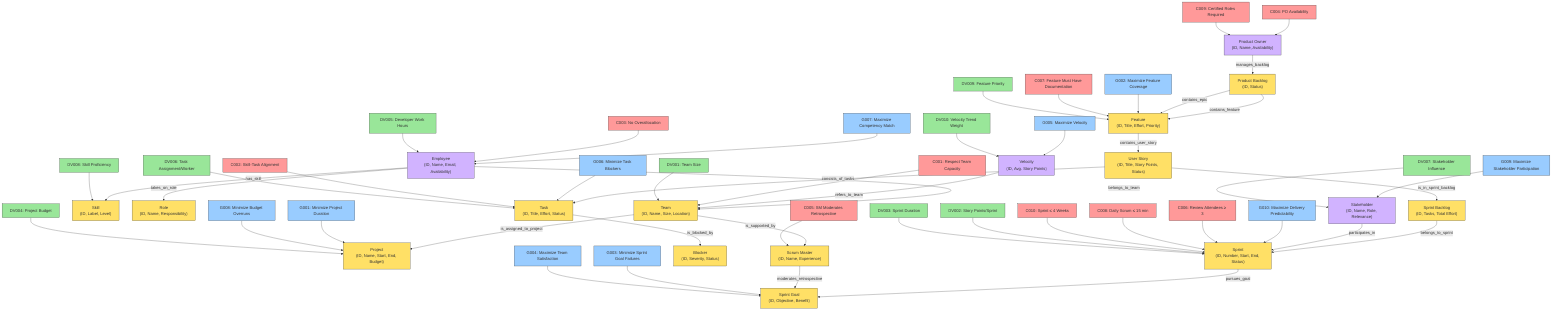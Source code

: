 graph TD

%% ENTITIES
Project["Project\n(ID, Name, Start, End, Budget)"]:::entity
Team["Team\n(ID, Name, Size, Location)"]:::entity
Employee["Employee\n(ID, Name, Email, Availability)"]:::entity
Feature["Feature\n(ID, Title, Effort, Priority)"]:::entity
Skill["Skill\n(ID, Label, Level)"]:::entity
Role["Role\n(ID, Name, Responsibility)"]:::entity
ProductOwner["Product Owner\n(ID, Name, Availability)"]:::entity
ScrumMaster["Scrum Master\n(ID, Name, Experience)"]:::entity
ProductBacklog["Product Backlog\n(ID, Status)"]:::entity
Sprint["Sprint\n(ID, Number, Start, End, Status)"]:::entity
SprintGoal["Sprint Goal\n(ID, Objective, Benefit)"]:::entity
SprintBacklog["Sprint Backlog\n(ID, Tasks, Total Effort)"]:::entity
UserStory["User Story\n(ID, Title, Story Points, Status)"]:::entity
Task["Task\n(ID, Title, Effort, Status)"]:::entity
Blocker["Blocker\n(ID, Severity, Status)"]:::entity
Stakeholder["Stakeholder\n(ID, Name, Role, Relevance)"]:::entity
Velocity["Velocity\n(ID, Avg. Story Points)"]:::entity

%% RELATIONSHIPS
Team -->|is_assigned_to_project| Project:::relationship
Employee -->|belongs_to_team| Team:::relationship
Employee -->|has_skill| Skill:::relationship
Employee -->|takes_on_role| Role:::relationship
ProductOwner -->|manages_backlog| ProductBacklog:::relationship
Team -->|is_supported_by| ScrumMaster:::relationship
ProductBacklog -->|contains_feature| Feature:::relationship
ProductBacklog -->|contains_epic| Feature:::relationship
Feature -->|contains_user_story| UserStory:::relationship
UserStory -->|consists_of_tasks| Task:::relationship
UserStory -->|is_in_sprint_backlog| SprintBacklog:::relationship
SprintBacklog -->|belongs_to_sprint| Sprint:::relationship
Sprint -->|pursues_goal| SprintGoal:::relationship
ScrumMaster -->|moderates_retrospective| SprintGoal:::relationship
Task -->|is_blocked_by| Blocker:::relationship
Stakeholder -->|participates_in| Sprint:::relationship
Velocity -->|refers_to_team| Team:::relationship

%% VARIABLES
TeamSize["DV001: Team Size"]:::variable
StoryPointsPerSprint["DV002: Story Points/Sprint"]:::variable
SprintDuration["DV003: Sprint Duration"]:::variable
Budget["DV004: Project Budget"]:::variable
WorkHours["DV005: Developer Work Hours"]:::variable
TaskAssignments["DV006: Task Assignment/Worker"]:::variable
StakeholderInfluence["DV007: Stakeholder Influence"]:::variable
SkillLevel["DV008: Skill Proficiency"]:::variable
FeaturePriority["DV009: Feature Priority"]:::variable
VelocityTrend["DV010: Velocity Trend Weight"]:::variable

%% GOALS
Goal1["G001: Minimize Project Duration"]:::goal
Goal2["G002: Maximize Feature Coverage"]:::goal
Goal3["G003: Minimize Sprint Goal Failures"]:::goal
Goal4["G004: Maximize Team Satisfaction"]:::goal
Goal5["G005: Maximize Velocity"]:::goal
Goal6["G006: Minimize Task Blockers"]:::goal
Goal7["G007: Maximize Competency Match"]:::goal
Goal8["G008: Minimize Budget Overruns"]:::goal
Goal9["G009: Maximize Stakeholder Participation"]:::goal
Goal10["G010: Maximize Delivery Predictability"]:::goal

%% CONDITIONS
Cond1["C001: Respect Team Capacity"]:::constraint
Cond2["C002: Skill-Task Alignment"]:::constraint
Cond3["C003: No Overallocation"]:::constraint
Cond4["C004: PO Availability"]:::constraint
Cond5["C005: SM Moderates Retrospective"]:::constraint
Cond6["C006: Review Attendees ≥ 3"]:::constraint
Cond7["C007: Feature Must Have Documentation"]:::constraint
Cond8["C008: Daily Scrum ≤ 15 min"]:::constraint
Cond9["C009: Certified Roles Required"]:::constraint
Cond10["C010: Sprint ≤ 4 Weeks"]:::constraint

%% CONNECT GOALS AND VARIABLES TO ENTITIES
Goal1 --> Project
Goal2 --> Feature
Goal3 --> SprintGoal
Goal4 --> SprintGoal
Goal5 --> Velocity
Goal6 --> Task
Goal7 --> Employee
Goal8 --> Project
Goal9 --> Stakeholder
Goal10 --> Sprint

Cond1 --> Team
Cond2 --> Task
Cond3 --> Employee
Cond4 --> ProductOwner
Cond5 --> ScrumMaster
Cond6 --> Sprint
Cond7 --> Feature
Cond8 --> Sprint
Cond9 --> ProductOwner
Cond10 --> Sprint

TeamSize --> Team
StoryPointsPerSprint --> Sprint
SprintDuration --> Sprint
Budget --> Project
WorkHours --> Employee
TaskAssignments --> Task
StakeholderInfluence --> Stakeholder
SkillLevel --> Skill
FeaturePriority --> Feature
VelocityTrend --> Velocity

%% Class Definitions
classDef entity fill:#d1b3ff,stroke:#333;
classDef variable fill:#99e699,stroke:#333;
classDef goal fill:#99ccff,stroke:#333;
classDef constraint fill:#ff9999,stroke:#333;
classDef relationship fill:#ffe066,stroke:#333;